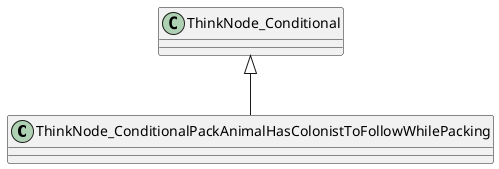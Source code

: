 @startuml
class ThinkNode_ConditionalPackAnimalHasColonistToFollowWhilePacking {
}
ThinkNode_Conditional <|-- ThinkNode_ConditionalPackAnimalHasColonistToFollowWhilePacking
@enduml

